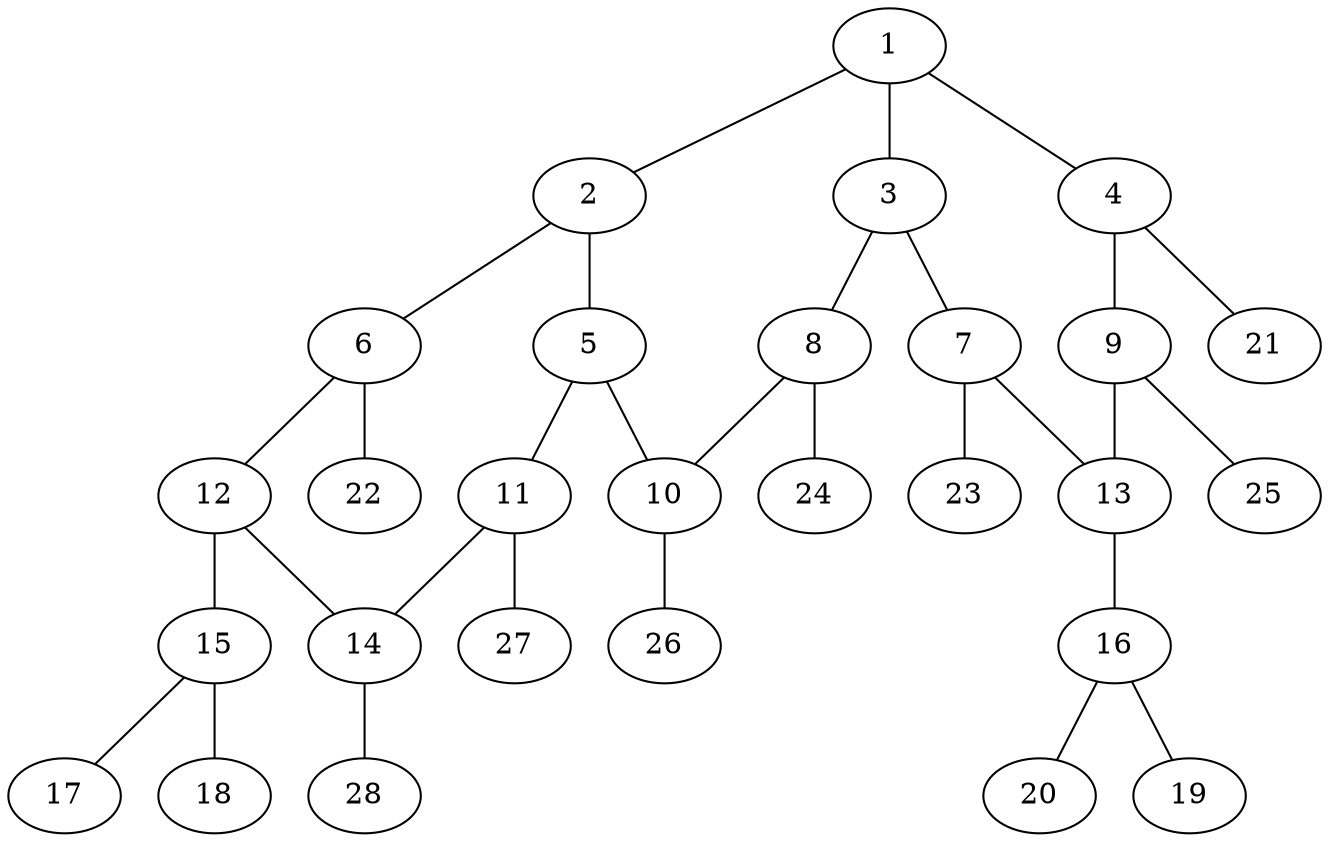 graph molecule_1364 {
	1	 [chem=C];
	2	 [chem=C];
	1 -- 2	 [valence=1];
	3	 [chem=C];
	1 -- 3	 [valence=1];
	4	 [chem=C];
	1 -- 4	 [valence=2];
	5	 [chem=C];
	2 -- 5	 [valence=2];
	6	 [chem=C];
	2 -- 6	 [valence=1];
	7	 [chem=C];
	3 -- 7	 [valence=2];
	8	 [chem=C];
	3 -- 8	 [valence=1];
	9	 [chem=C];
	4 -- 9	 [valence=1];
	21	 [chem=H];
	4 -- 21	 [valence=1];
	10	 [chem=C];
	5 -- 10	 [valence=1];
	11	 [chem=C];
	5 -- 11	 [valence=1];
	12	 [chem=C];
	6 -- 12	 [valence=2];
	22	 [chem=H];
	6 -- 22	 [valence=1];
	13	 [chem=C];
	7 -- 13	 [valence=1];
	23	 [chem=H];
	7 -- 23	 [valence=1];
	8 -- 10	 [valence=2];
	24	 [chem=H];
	8 -- 24	 [valence=1];
	9 -- 13	 [valence=2];
	25	 [chem=H];
	9 -- 25	 [valence=1];
	26	 [chem=H];
	10 -- 26	 [valence=1];
	14	 [chem=C];
	11 -- 14	 [valence=2];
	27	 [chem=H];
	11 -- 27	 [valence=1];
	12 -- 14	 [valence=1];
	15	 [chem=N];
	12 -- 15	 [valence=1];
	16	 [chem=N];
	13 -- 16	 [valence=1];
	28	 [chem=H];
	14 -- 28	 [valence=1];
	17	 [chem=O];
	15 -- 17	 [valence=2];
	18	 [chem=O];
	15 -- 18	 [valence=1];
	19	 [chem=O];
	16 -- 19	 [valence=2];
	20	 [chem=O];
	16 -- 20	 [valence=1];
}
